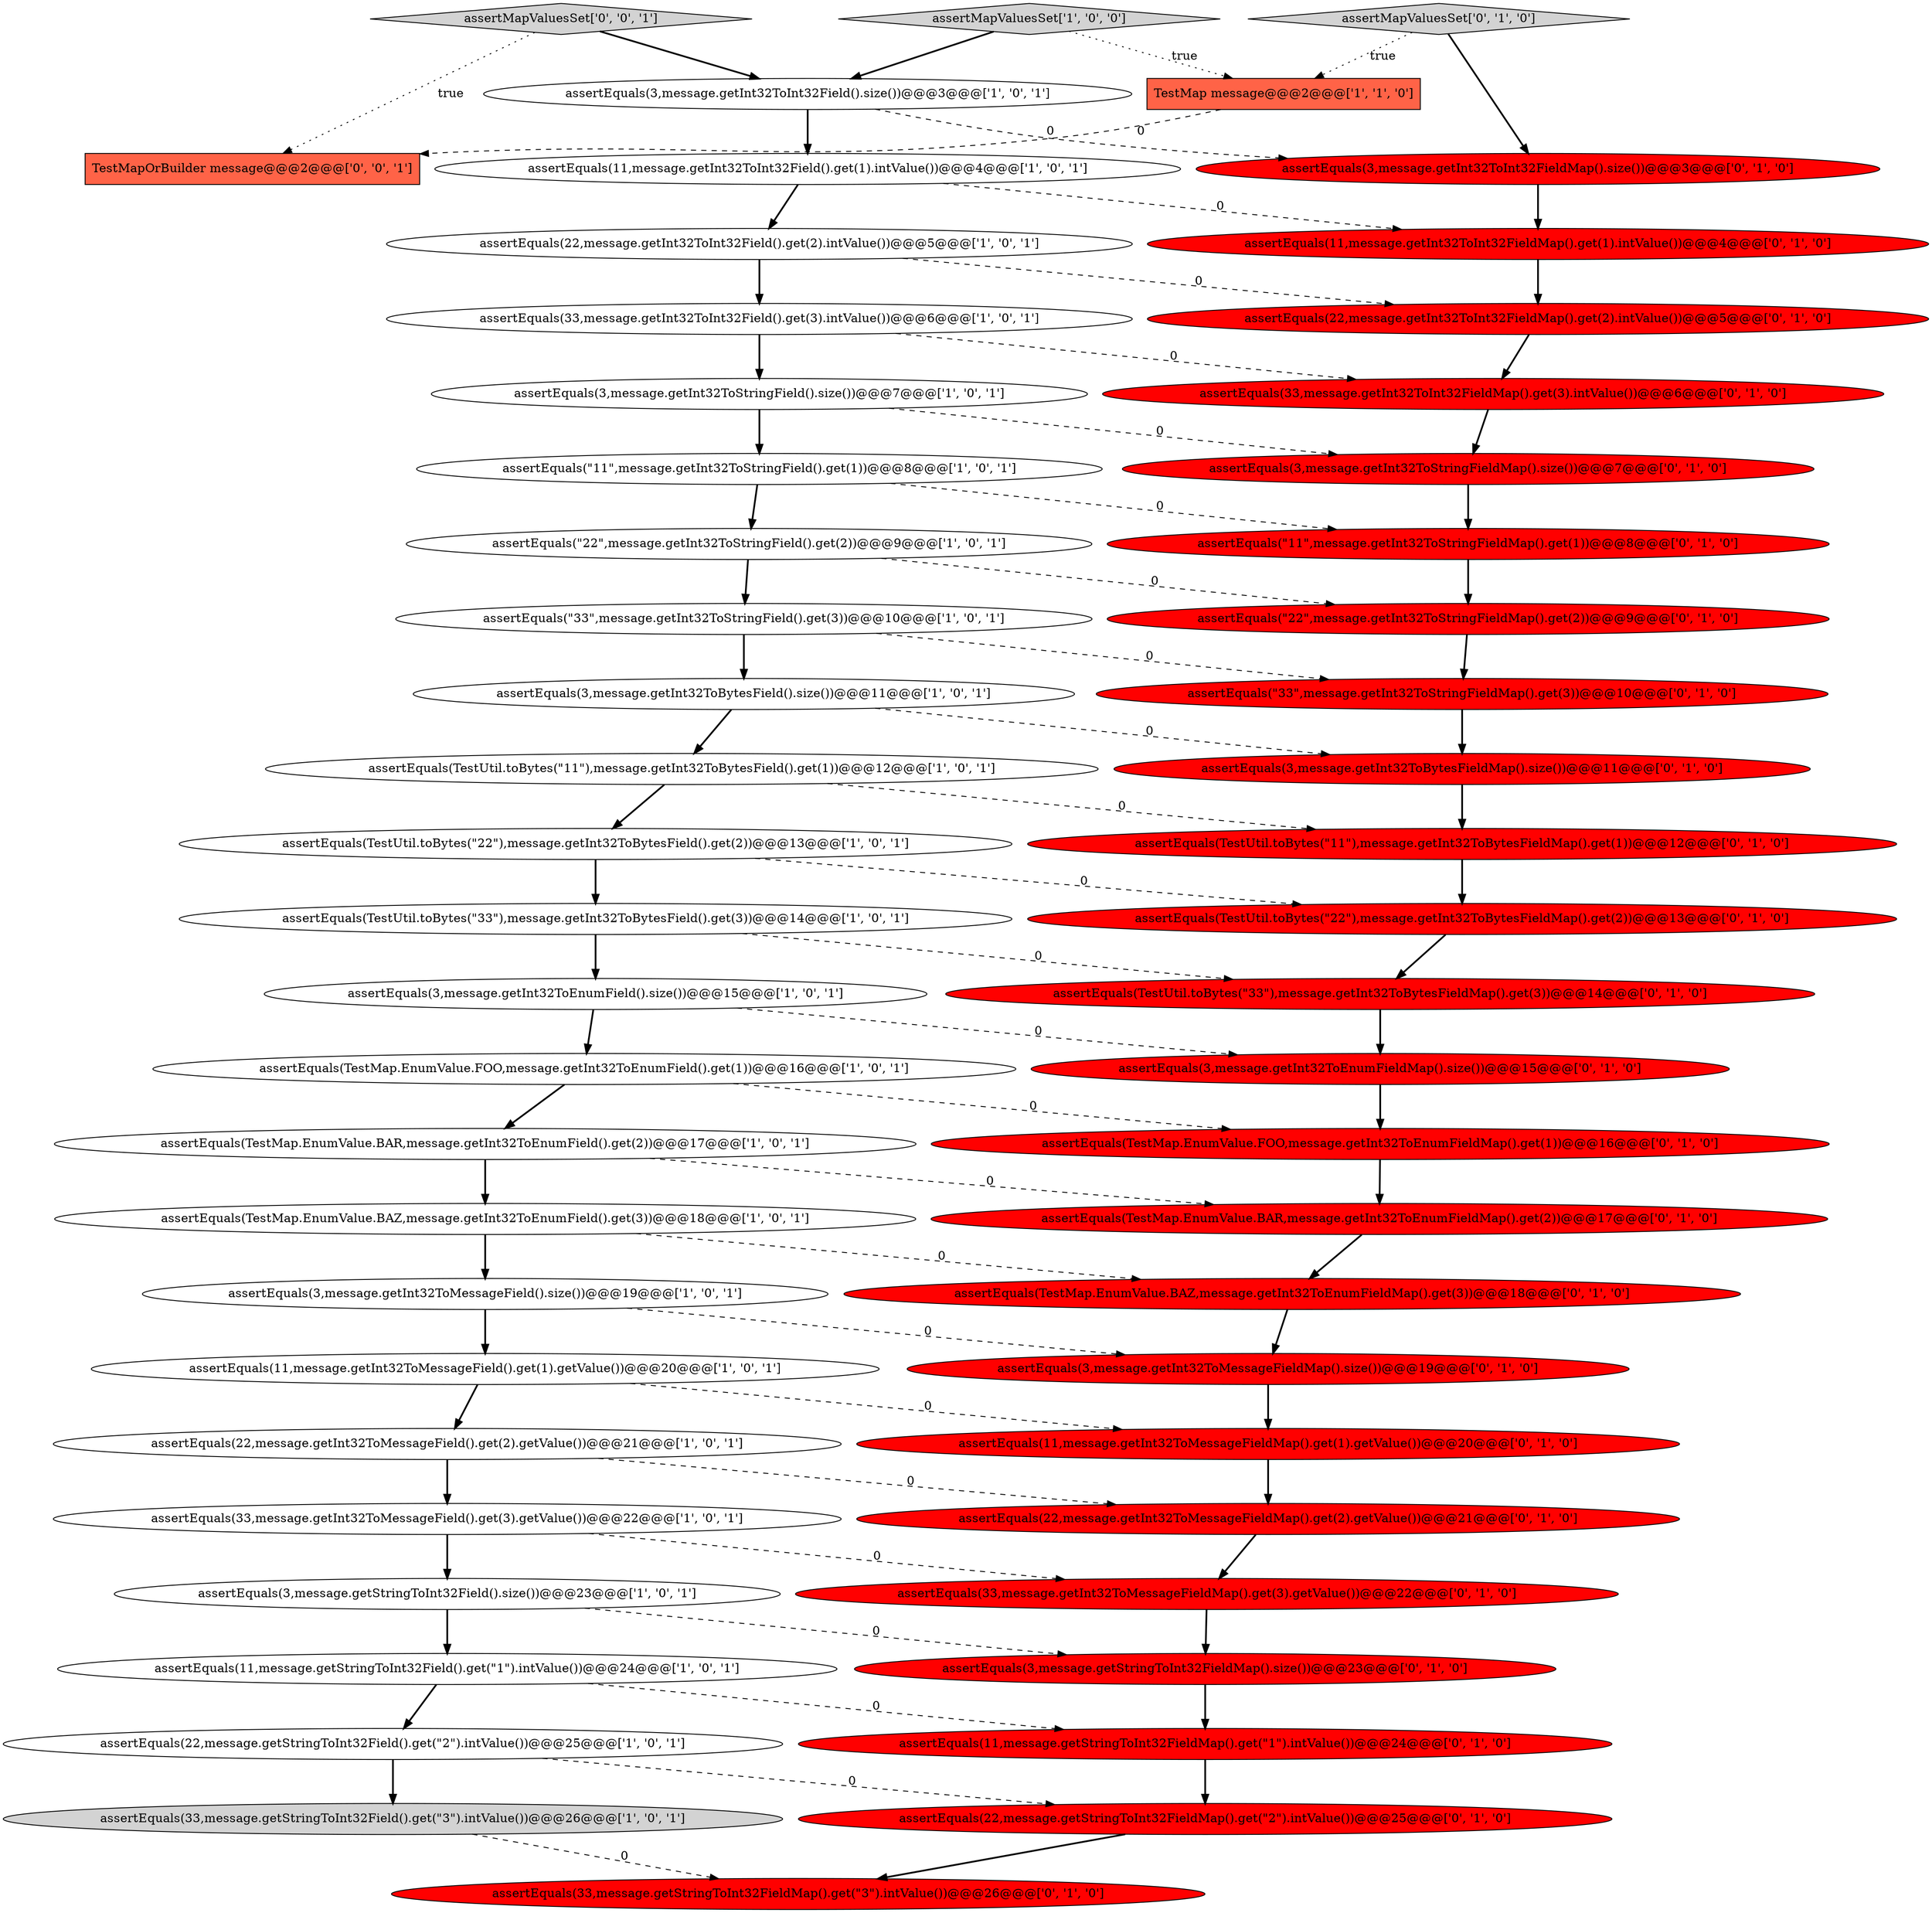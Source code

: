 digraph {
0 [style = filled, label = "assertEquals(33,message.getInt32ToInt32Field().get(3).intValue())@@@6@@@['1', '0', '1']", fillcolor = white, shape = ellipse image = "AAA0AAABBB1BBB"];
9 [style = filled, label = "assertEquals(3,message.getStringToInt32Field().size())@@@23@@@['1', '0', '1']", fillcolor = white, shape = ellipse image = "AAA0AAABBB1BBB"];
38 [style = filled, label = "assertEquals(3,message.getInt32ToInt32FieldMap().size())@@@3@@@['0', '1', '0']", fillcolor = red, shape = ellipse image = "AAA1AAABBB2BBB"];
50 [style = filled, label = "assertMapValuesSet['0', '1', '0']", fillcolor = lightgray, shape = diamond image = "AAA0AAABBB2BBB"];
42 [style = filled, label = "assertEquals(3,message.getInt32ToStringFieldMap().size())@@@7@@@['0', '1', '0']", fillcolor = red, shape = ellipse image = "AAA1AAABBB2BBB"];
37 [style = filled, label = "assertEquals(22,message.getInt32ToInt32FieldMap().get(2).intValue())@@@5@@@['0', '1', '0']", fillcolor = red, shape = ellipse image = "AAA1AAABBB2BBB"];
49 [style = filled, label = "assertEquals(11,message.getStringToInt32FieldMap().get(\"1\").intValue())@@@24@@@['0', '1', '0']", fillcolor = red, shape = ellipse image = "AAA1AAABBB2BBB"];
27 [style = filled, label = "assertEquals(TestUtil.toBytes(\"22\"),message.getInt32ToBytesFieldMap().get(2))@@@13@@@['0', '1', '0']", fillcolor = red, shape = ellipse image = "AAA1AAABBB2BBB"];
19 [style = filled, label = "assertEquals(22,message.getStringToInt32Field().get(\"2\").intValue())@@@25@@@['1', '0', '1']", fillcolor = white, shape = ellipse image = "AAA0AAABBB1BBB"];
36 [style = filled, label = "assertEquals(TestMap.EnumValue.FOO,message.getInt32ToEnumFieldMap().get(1))@@@16@@@['0', '1', '0']", fillcolor = red, shape = ellipse image = "AAA1AAABBB2BBB"];
4 [style = filled, label = "assertEquals(11,message.getStringToInt32Field().get(\"1\").intValue())@@@24@@@['1', '0', '1']", fillcolor = white, shape = ellipse image = "AAA0AAABBB1BBB"];
24 [style = filled, label = "assertEquals(3,message.getInt32ToStringField().size())@@@7@@@['1', '0', '1']", fillcolor = white, shape = ellipse image = "AAA0AAABBB1BBB"];
11 [style = filled, label = "assertEquals(TestUtil.toBytes(\"33\"),message.getInt32ToBytesField().get(3))@@@14@@@['1', '0', '1']", fillcolor = white, shape = ellipse image = "AAA0AAABBB1BBB"];
28 [style = filled, label = "assertEquals(TestUtil.toBytes(\"11\"),message.getInt32ToBytesFieldMap().get(1))@@@12@@@['0', '1', '0']", fillcolor = red, shape = ellipse image = "AAA1AAABBB2BBB"];
1 [style = filled, label = "assertEquals(3,message.getInt32ToBytesField().size())@@@11@@@['1', '0', '1']", fillcolor = white, shape = ellipse image = "AAA0AAABBB1BBB"];
45 [style = filled, label = "assertEquals(33,message.getInt32ToMessageFieldMap().get(3).getValue())@@@22@@@['0', '1', '0']", fillcolor = red, shape = ellipse image = "AAA1AAABBB2BBB"];
51 [style = filled, label = "assertMapValuesSet['0', '0', '1']", fillcolor = lightgray, shape = diamond image = "AAA0AAABBB3BBB"];
48 [style = filled, label = "assertEquals(22,message.getStringToInt32FieldMap().get(\"2\").intValue())@@@25@@@['0', '1', '0']", fillcolor = red, shape = ellipse image = "AAA1AAABBB2BBB"];
15 [style = filled, label = "assertEquals(33,message.getInt32ToMessageField().get(3).getValue())@@@22@@@['1', '0', '1']", fillcolor = white, shape = ellipse image = "AAA0AAABBB1BBB"];
12 [style = filled, label = "assertEquals(33,message.getStringToInt32Field().get(\"3\").intValue())@@@26@@@['1', '0', '1']", fillcolor = lightgray, shape = ellipse image = "AAA0AAABBB1BBB"];
43 [style = filled, label = "assertEquals(TestMap.EnumValue.BAZ,message.getInt32ToEnumFieldMap().get(3))@@@18@@@['0', '1', '0']", fillcolor = red, shape = ellipse image = "AAA1AAABBB2BBB"];
18 [style = filled, label = "assertEquals(22,message.getInt32ToMessageField().get(2).getValue())@@@21@@@['1', '0', '1']", fillcolor = white, shape = ellipse image = "AAA0AAABBB1BBB"];
44 [style = filled, label = "assertEquals(TestMap.EnumValue.BAR,message.getInt32ToEnumFieldMap().get(2))@@@17@@@['0', '1', '0']", fillcolor = red, shape = ellipse image = "AAA1AAABBB2BBB"];
32 [style = filled, label = "assertEquals(3,message.getInt32ToMessageFieldMap().size())@@@19@@@['0', '1', '0']", fillcolor = red, shape = ellipse image = "AAA1AAABBB2BBB"];
41 [style = filled, label = "assertEquals(3,message.getStringToInt32FieldMap().size())@@@23@@@['0', '1', '0']", fillcolor = red, shape = ellipse image = "AAA1AAABBB2BBB"];
7 [style = filled, label = "assertEquals(TestMap.EnumValue.BAR,message.getInt32ToEnumField().get(2))@@@17@@@['1', '0', '1']", fillcolor = white, shape = ellipse image = "AAA0AAABBB1BBB"];
40 [style = filled, label = "assertEquals(33,message.getStringToInt32FieldMap().get(\"3\").intValue())@@@26@@@['0', '1', '0']", fillcolor = red, shape = ellipse image = "AAA1AAABBB2BBB"];
6 [style = filled, label = "assertEquals(3,message.getInt32ToMessageField().size())@@@19@@@['1', '0', '1']", fillcolor = white, shape = ellipse image = "AAA0AAABBB1BBB"];
52 [style = filled, label = "TestMapOrBuilder message@@@2@@@['0', '0', '1']", fillcolor = tomato, shape = box image = "AAA0AAABBB3BBB"];
14 [style = filled, label = "assertEquals(TestMap.EnumValue.FOO,message.getInt32ToEnumField().get(1))@@@16@@@['1', '0', '1']", fillcolor = white, shape = ellipse image = "AAA0AAABBB1BBB"];
5 [style = filled, label = "assertEquals(\"11\",message.getInt32ToStringField().get(1))@@@8@@@['1', '0', '1']", fillcolor = white, shape = ellipse image = "AAA0AAABBB1BBB"];
16 [style = filled, label = "assertEquals(11,message.getInt32ToInt32Field().get(1).intValue())@@@4@@@['1', '0', '1']", fillcolor = white, shape = ellipse image = "AAA0AAABBB1BBB"];
17 [style = filled, label = "assertEquals(TestUtil.toBytes(\"11\"),message.getInt32ToBytesField().get(1))@@@12@@@['1', '0', '1']", fillcolor = white, shape = ellipse image = "AAA0AAABBB1BBB"];
20 [style = filled, label = "assertEquals(TestUtil.toBytes(\"22\"),message.getInt32ToBytesField().get(2))@@@13@@@['1', '0', '1']", fillcolor = white, shape = ellipse image = "AAA0AAABBB1BBB"];
13 [style = filled, label = "assertEquals(\"22\",message.getInt32ToStringField().get(2))@@@9@@@['1', '0', '1']", fillcolor = white, shape = ellipse image = "AAA0AAABBB1BBB"];
22 [style = filled, label = "TestMap message@@@2@@@['1', '1', '0']", fillcolor = tomato, shape = box image = "AAA0AAABBB1BBB"];
26 [style = filled, label = "assertEquals(11,message.getInt32ToMessageFieldMap().get(1).getValue())@@@20@@@['0', '1', '0']", fillcolor = red, shape = ellipse image = "AAA1AAABBB2BBB"];
23 [style = filled, label = "assertEquals(22,message.getInt32ToInt32Field().get(2).intValue())@@@5@@@['1', '0', '1']", fillcolor = white, shape = ellipse image = "AAA0AAABBB1BBB"];
47 [style = filled, label = "assertEquals(\"11\",message.getInt32ToStringFieldMap().get(1))@@@8@@@['0', '1', '0']", fillcolor = red, shape = ellipse image = "AAA1AAABBB2BBB"];
46 [style = filled, label = "assertEquals(22,message.getInt32ToMessageFieldMap().get(2).getValue())@@@21@@@['0', '1', '0']", fillcolor = red, shape = ellipse image = "AAA1AAABBB2BBB"];
39 [style = filled, label = "assertEquals(\"33\",message.getInt32ToStringFieldMap().get(3))@@@10@@@['0', '1', '0']", fillcolor = red, shape = ellipse image = "AAA1AAABBB2BBB"];
35 [style = filled, label = "assertEquals(\"22\",message.getInt32ToStringFieldMap().get(2))@@@9@@@['0', '1', '0']", fillcolor = red, shape = ellipse image = "AAA1AAABBB2BBB"];
31 [style = filled, label = "assertEquals(3,message.getInt32ToEnumFieldMap().size())@@@15@@@['0', '1', '0']", fillcolor = red, shape = ellipse image = "AAA1AAABBB2BBB"];
30 [style = filled, label = "assertEquals(3,message.getInt32ToBytesFieldMap().size())@@@11@@@['0', '1', '0']", fillcolor = red, shape = ellipse image = "AAA1AAABBB2BBB"];
3 [style = filled, label = "assertEquals(11,message.getInt32ToMessageField().get(1).getValue())@@@20@@@['1', '0', '1']", fillcolor = white, shape = ellipse image = "AAA0AAABBB1BBB"];
33 [style = filled, label = "assertEquals(11,message.getInt32ToInt32FieldMap().get(1).intValue())@@@4@@@['0', '1', '0']", fillcolor = red, shape = ellipse image = "AAA1AAABBB2BBB"];
25 [style = filled, label = "assertEquals(TestMap.EnumValue.BAZ,message.getInt32ToEnumField().get(3))@@@18@@@['1', '0', '1']", fillcolor = white, shape = ellipse image = "AAA0AAABBB1BBB"];
2 [style = filled, label = "assertEquals(3,message.getInt32ToInt32Field().size())@@@3@@@['1', '0', '1']", fillcolor = white, shape = ellipse image = "AAA0AAABBB1BBB"];
21 [style = filled, label = "assertEquals(3,message.getInt32ToEnumField().size())@@@15@@@['1', '0', '1']", fillcolor = white, shape = ellipse image = "AAA0AAABBB1BBB"];
10 [style = filled, label = "assertMapValuesSet['1', '0', '0']", fillcolor = lightgray, shape = diamond image = "AAA0AAABBB1BBB"];
8 [style = filled, label = "assertEquals(\"33\",message.getInt32ToStringField().get(3))@@@10@@@['1', '0', '1']", fillcolor = white, shape = ellipse image = "AAA0AAABBB1BBB"];
34 [style = filled, label = "assertEquals(33,message.getInt32ToInt32FieldMap().get(3).intValue())@@@6@@@['0', '1', '0']", fillcolor = red, shape = ellipse image = "AAA1AAABBB2BBB"];
29 [style = filled, label = "assertEquals(TestUtil.toBytes(\"33\"),message.getInt32ToBytesFieldMap().get(3))@@@14@@@['0', '1', '0']", fillcolor = red, shape = ellipse image = "AAA1AAABBB2BBB"];
45->41 [style = bold, label=""];
26->46 [style = bold, label=""];
6->3 [style = bold, label=""];
3->26 [style = dashed, label="0"];
19->12 [style = bold, label=""];
36->44 [style = bold, label=""];
13->35 [style = dashed, label="0"];
5->47 [style = dashed, label="0"];
1->30 [style = dashed, label="0"];
9->4 [style = bold, label=""];
11->21 [style = bold, label=""];
29->31 [style = bold, label=""];
35->39 [style = bold, label=""];
18->15 [style = bold, label=""];
4->19 [style = bold, label=""];
43->32 [style = bold, label=""];
20->27 [style = dashed, label="0"];
42->47 [style = bold, label=""];
49->48 [style = bold, label=""];
11->29 [style = dashed, label="0"];
31->36 [style = bold, label=""];
22->52 [style = dashed, label="0"];
41->49 [style = bold, label=""];
18->46 [style = dashed, label="0"];
34->42 [style = bold, label=""];
25->43 [style = dashed, label="0"];
16->23 [style = bold, label=""];
20->11 [style = bold, label=""];
4->49 [style = dashed, label="0"];
25->6 [style = bold, label=""];
50->22 [style = dotted, label="true"];
47->35 [style = bold, label=""];
23->0 [style = bold, label=""];
2->38 [style = dashed, label="0"];
32->26 [style = bold, label=""];
14->36 [style = dashed, label="0"];
48->40 [style = bold, label=""];
23->37 [style = dashed, label="0"];
44->43 [style = bold, label=""];
24->5 [style = bold, label=""];
1->17 [style = bold, label=""];
14->7 [style = bold, label=""];
24->42 [style = dashed, label="0"];
3->18 [style = bold, label=""];
39->30 [style = bold, label=""];
15->45 [style = dashed, label="0"];
17->28 [style = dashed, label="0"];
8->1 [style = bold, label=""];
21->31 [style = dashed, label="0"];
30->28 [style = bold, label=""];
50->38 [style = bold, label=""];
12->40 [style = dashed, label="0"];
51->2 [style = bold, label=""];
15->9 [style = bold, label=""];
8->39 [style = dashed, label="0"];
37->34 [style = bold, label=""];
0->24 [style = bold, label=""];
5->13 [style = bold, label=""];
51->52 [style = dotted, label="true"];
6->32 [style = dashed, label="0"];
19->48 [style = dashed, label="0"];
10->22 [style = dotted, label="true"];
46->45 [style = bold, label=""];
0->34 [style = dashed, label="0"];
17->20 [style = bold, label=""];
10->2 [style = bold, label=""];
7->25 [style = bold, label=""];
7->44 [style = dashed, label="0"];
9->41 [style = dashed, label="0"];
28->27 [style = bold, label=""];
16->33 [style = dashed, label="0"];
27->29 [style = bold, label=""];
13->8 [style = bold, label=""];
38->33 [style = bold, label=""];
33->37 [style = bold, label=""];
21->14 [style = bold, label=""];
2->16 [style = bold, label=""];
}
